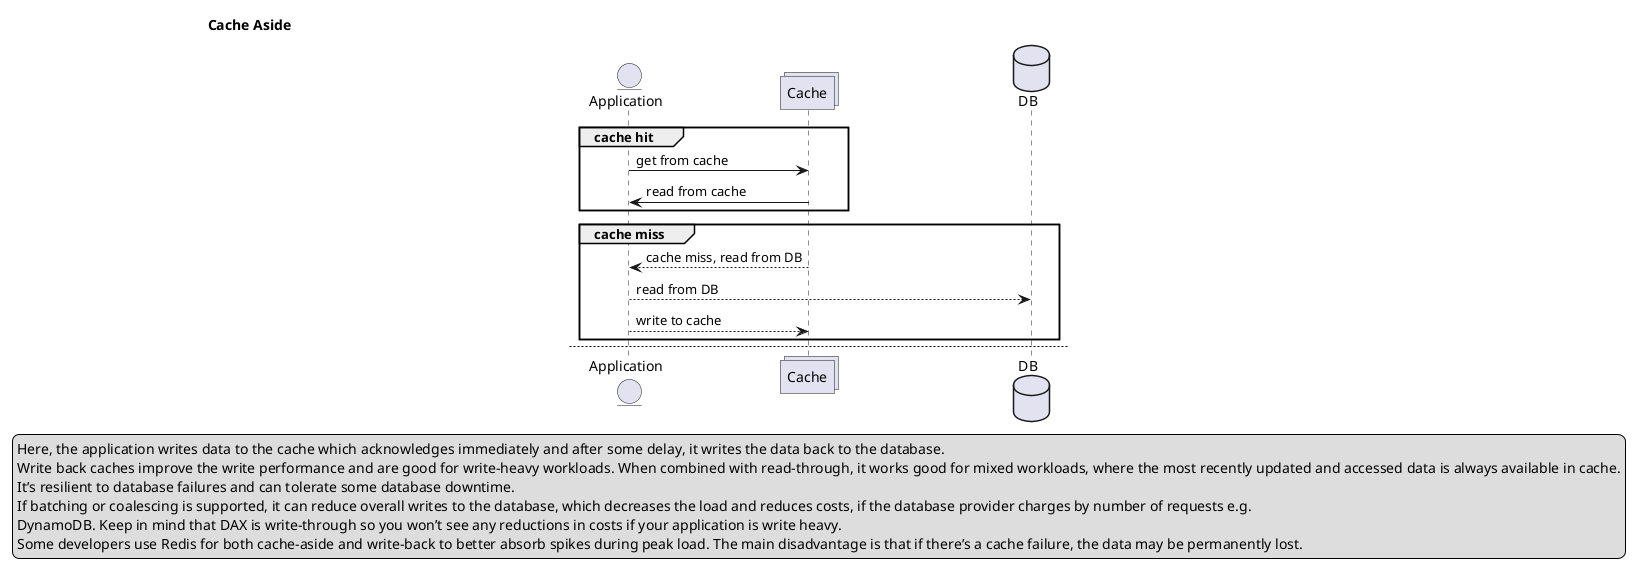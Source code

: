 @startuml
entity Application
collections Cache
database DB
'autonumber

title Cache Aside
group cache hit
    Application -> Cache : get from cache
    Cache -> Application : read from cache
end
group cache miss
    Cache --> Application : cache miss, read from DB
    Application --> DB : read from DB
    Application --> Cache : write to cache
end
legend
    Cache-aside caches are usually general purpose and work best for read-heavy workloads. Memcached and Redis are widely used.
    Systems using cache-aside are resilient to cache failures. If the cache cluster goes down, the system can still operate by going directly to the database.
    (Although, it doesn’t help much if cache goes down during peak load. Response times can become terrible and in worst case, the database can stop working.)
    Another benefit is that the data model in cache can be different than the data model in database.
    E.g. the response generated as a result of multiple queries can be stored against some request id.
    When cache-aside is used, the most common write strategy is to write data to the database directly.
    When this happens, cache may become inconsistent with the database. To deal with this, developers generally use time to live (TTL) and continue serving stale data until TTL expires.
    If data freshness must be guaranteed, developers either invalidate the cache entry or use an appropriate write strategy"
end legend

newpage Read-Through Cache
group cache hit
    Application -> Cache : get from cache
    Cache -> Application : read from cache
end
group cache miss
    Cache --> DB : read from DB
    DB --> Cache : store in cache
end
legend
    Read-through caches work best for read-heavy workloads when the same data is requested many times. For example, a news story. The disadvantage is that when the data is requested the first time,
    it always results in cache miss and incurs the extra penalty of loading data to the cache.
    Developers deal with this by ‘warming’ or ‘pre-heating’ the cache by issuing queries manually.
    In cache-aside, the application is responsible for fetching data from the database and populating the cache. In read-through, this logic is usually supported by the library or stand-alone cache provider.
    Unlike cache-aside, the data model in read-through cache cannot be different than that of the database.
end legend

newpage Write-Through Cache
Application -> Cache : write to cache
Cache -> DB : write to DB
legend
    On its own, write-through caches don’t seem to do much, in fact, they introduce extra write latency because data is written to the cache first and then to the main database.
    But when paired with read-through caches, we get all the benefits of read-through and we also get data consistency guarantee, freeing us from using cache invalidation techniques.
    DynamoDB Accelerator (DAX) is a good example of read-through / write-through cache.
end legend

newpage Write-Around Cache
Application -> DB : write to DB
group cache hit
    Application -> Cache : get from cache
    Cache -> Application : read from cache
end
group cache miss
    Cache --> Application : cache miss, read from DB
    Cache --> DB : read from DB and write to cache
    Cache --> Application : read from cache
end
legend
    Data is written directly to the database and only the data that is read makes it way into the cache.
    Write-around can be combine with read-through and provides good performance in situations where data is written once and read less frequently or never. For example, real-time logs or chatroom messages.
    Likewise, this pattern can be combined with cache-aside as well.
end legend

newpage Write-Back Cache
Application -> Cache : write to cache
Application -> Cache : write to cache
Application -> Cache : write to cache
Cache --> DB : write to DB in background async
legend
    Here, the application writes data to the cache which acknowledges immediately and after some delay, it writes the data back to the database.
    Write back caches improve the write performance and are good for write-heavy workloads. When combined with read-through, it works good for mixed workloads, where the most recently updated and accessed data is always available in cache.
    It’s resilient to database failures and can tolerate some database downtime.
    If batching or coalescing is supported, it can reduce overall writes to the database, which decreases the load and reduces costs, if the database provider charges by number of requests e.g.
    DynamoDB. Keep in mind that DAX is write-through so you won’t see any reductions in costs if your application is write heavy.
    Some developers use Redis for both cache-aside and write-back to better absorb spikes during peak load. The main disadvantage is that if there’s a cache failure, the data may be permanently lost.
end legend

@enduml


